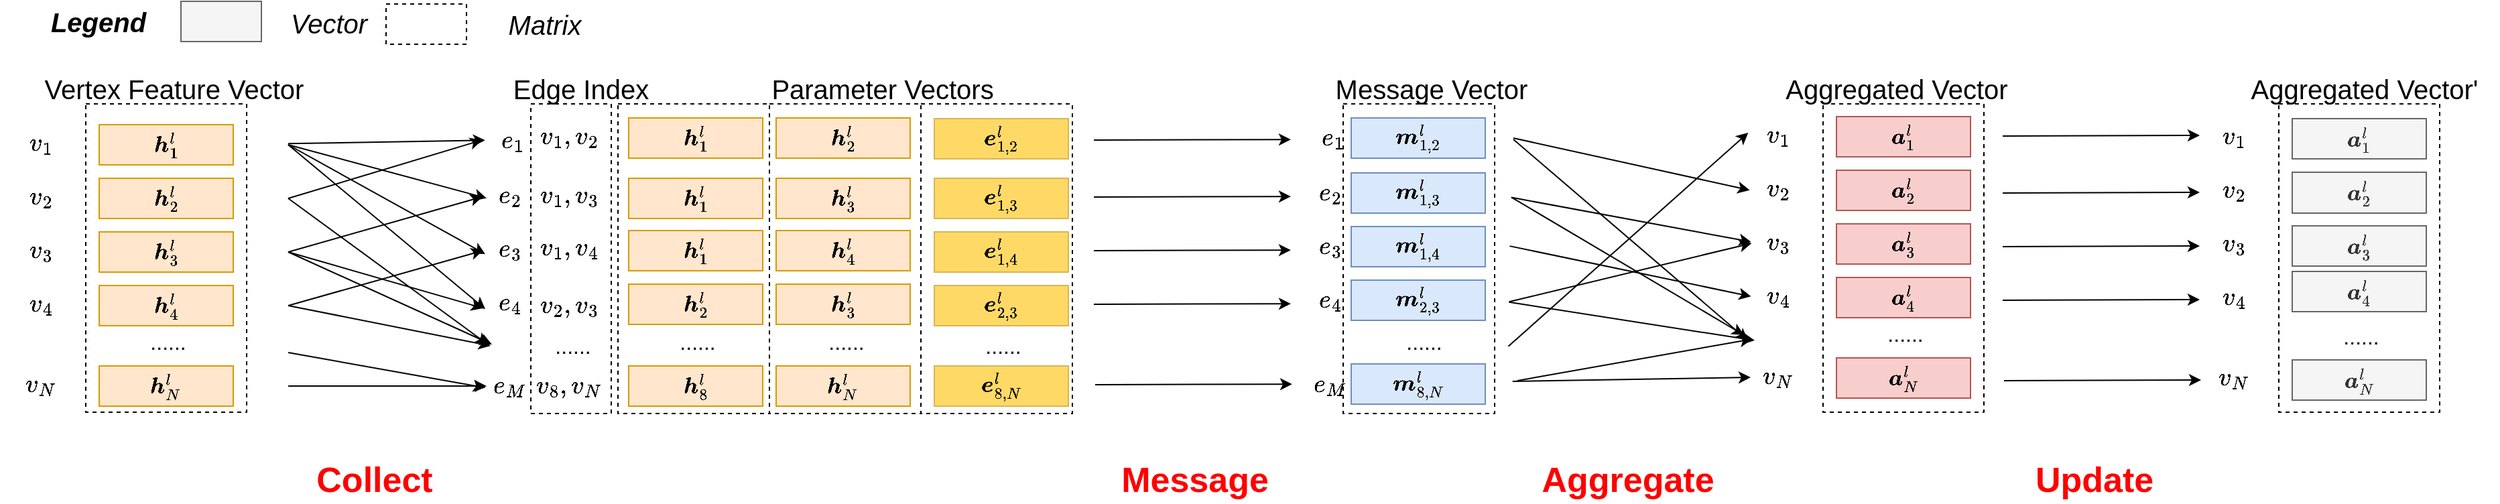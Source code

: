<mxfile version="13.4.5" type="device"><diagram id="7d_spmPPrRkwWKi_T90v" name="Page-1"><mxGraphModel dx="942" dy="529" grid="0" gridSize="10" guides="1" tooltips="1" connect="1" arrows="1" fold="1" page="1" pageScale="1" pageWidth="827" pageHeight="1169" math="1" shadow="0"><root><mxCell id="0"/><mxCell id="1" parent="0"/><mxCell id="UmM-v_l7N6T2tAuwny3m-7" value="" style="rounded=0;whiteSpace=wrap;html=1;fontSize=20;fillColor=none;dashed=1;" parent="1" vertex="1"><mxGeometry x="713" y="154.5" width="113" height="231" as="geometry"/></mxCell><mxCell id="ufhLoJa_MCeU1jCgJALP-48" value="" style="rounded=0;whiteSpace=wrap;html=1;fontSize=20;fillColor=none;dashed=1;" parent="1" vertex="1"><mxGeometry x="422" y="154.5" width="60" height="231" as="geometry"/></mxCell><mxCell id="ufhLoJa_MCeU1jCgJALP-108" value="" style="rounded=0;whiteSpace=wrap;html=1;fontSize=20;fillColor=none;dashed=1;" parent="1" vertex="1"><mxGeometry x="1028" y="154.5" width="113" height="231" as="geometry"/></mxCell><mxCell id="ufhLoJa_MCeU1jCgJALP-45" value="" style="rounded=0;whiteSpace=wrap;html=1;fontSize=20;fillColor=none;dashed=1;" parent="1" vertex="1"><mxGeometry x="487" y="154.5" width="113" height="231" as="geometry"/></mxCell><mxCell id="ufhLoJa_MCeU1jCgJALP-46" value="" style="rounded=0;whiteSpace=wrap;html=1;fontSize=20;fillColor=none;dashed=1;" parent="1" vertex="1"><mxGeometry x="600" y="154.5" width="113" height="231" as="geometry"/></mxCell><mxCell id="ufhLoJa_MCeU1jCgJALP-44" value="" style="rounded=0;whiteSpace=wrap;html=1;fontSize=20;fillColor=none;dashed=1;" parent="1" vertex="1"><mxGeometry x="90" y="154.5" width="120" height="230" as="geometry"/></mxCell><mxCell id="ufhLoJa_MCeU1jCgJALP-1" value="&lt;font style=&quot;font-size: 14px&quot;&gt;\(\boldsymbol h_1^l\)&lt;/font&gt;" style="rounded=0;whiteSpace=wrap;html=1;fillColor=#ffe6cc;strokeColor=#d79b00;" parent="1" vertex="1"><mxGeometry x="100" y="170" width="100" height="30" as="geometry"/></mxCell><mxCell id="ufhLoJa_MCeU1jCgJALP-2" value="\(v_1\)" style="text;html=1;align=center;verticalAlign=middle;resizable=0;points=[];autosize=1;fontSize=16;" parent="1" vertex="1"><mxGeometry x="26" y="174" width="60" height="20" as="geometry"/></mxCell><mxCell id="ufhLoJa_MCeU1jCgJALP-3" value="&lt;font style=&quot;font-size: 14px&quot;&gt;\(\boldsymbol&amp;nbsp;&lt;br&gt;h_2^l\)&lt;/font&gt;" style="rounded=0;whiteSpace=wrap;html=1;fillColor=#ffe6cc;strokeColor=#d79b00;" parent="1" vertex="1"><mxGeometry x="100" y="210" width="100" height="30" as="geometry"/></mxCell><mxCell id="ufhLoJa_MCeU1jCgJALP-4" value="\(v_2\)" style="text;html=1;align=center;verticalAlign=middle;resizable=0;points=[];autosize=1;fontSize=16;" parent="1" vertex="1"><mxGeometry x="26" y="214" width="60" height="20" as="geometry"/></mxCell><mxCell id="ufhLoJa_MCeU1jCgJALP-5" value="&lt;font style=&quot;font-size: 14px&quot;&gt;\(\boldsymbol&amp;nbsp;&lt;br&gt;h_3^l\)&lt;/font&gt;" style="rounded=0;whiteSpace=wrap;html=1;fillColor=#ffe6cc;strokeColor=#d79b00;" parent="1" vertex="1"><mxGeometry x="100" y="250" width="100" height="30" as="geometry"/></mxCell><mxCell id="ufhLoJa_MCeU1jCgJALP-6" value="\(v_3\)" style="text;html=1;align=center;verticalAlign=middle;resizable=0;points=[];autosize=1;fontSize=16;" parent="1" vertex="1"><mxGeometry x="26" y="254" width="60" height="20" as="geometry"/></mxCell><mxCell id="ufhLoJa_MCeU1jCgJALP-7" value="&lt;font style=&quot;font-size: 14px&quot;&gt;\(\boldsymbol&amp;nbsp;&lt;br&gt;h_4^l\)&lt;/font&gt;" style="rounded=0;whiteSpace=wrap;html=1;fillColor=#ffe6cc;strokeColor=#d79b00;" parent="1" vertex="1"><mxGeometry x="100" y="290" width="100" height="30" as="geometry"/></mxCell><mxCell id="ufhLoJa_MCeU1jCgJALP-8" value="\(v_4\)" style="text;html=1;align=center;verticalAlign=middle;resizable=0;points=[];autosize=1;fontSize=16;" parent="1" vertex="1"><mxGeometry x="26" y="294" width="60" height="20" as="geometry"/></mxCell><mxCell id="ufhLoJa_MCeU1jCgJALP-9" value="&lt;font style=&quot;font-size: 14px&quot;&gt;\(\boldsymbol&amp;nbsp;&lt;br&gt;h_N^l\)&lt;/font&gt;" style="rounded=0;whiteSpace=wrap;html=1;fillColor=#ffe6cc;strokeColor=#d79b00;" parent="1" vertex="1"><mxGeometry x="100" y="350" width="100" height="30" as="geometry"/></mxCell><mxCell id="ufhLoJa_MCeU1jCgJALP-10" value="\(v_N\)" style="text;html=1;align=center;verticalAlign=middle;resizable=0;points=[];autosize=1;fontSize=16;" parent="1" vertex="1"><mxGeometry x="26" y="354" width="60" height="20" as="geometry"/></mxCell><mxCell id="ufhLoJa_MCeU1jCgJALP-13" value="Vertex Feature Vector" style="text;html=1;strokeColor=none;fillColor=none;align=center;verticalAlign=middle;whiteSpace=wrap;rounded=0;fontSize=20;fontFamily=Arial;" parent="1" vertex="1"><mxGeometry x="56" y="132.5" width="200" height="20" as="geometry"/></mxCell><mxCell id="ufhLoJa_MCeU1jCgJALP-14" value="Parameter Vectors" style="text;html=1;strokeColor=none;fillColor=none;align=center;verticalAlign=middle;whiteSpace=wrap;rounded=0;fontSize=20;fontFamily=Arial;" parent="1" vertex="1"><mxGeometry x="569" y="132.5" width="231" height="20" as="geometry"/></mxCell><mxCell id="ufhLoJa_MCeU1jCgJALP-15" value="&amp;nbsp;\(v_1,v_2\)" style="text;html=1;align=center;verticalAlign=middle;resizable=0;points=[];autosize=1;fontSize=16;" parent="1" vertex="1"><mxGeometry x="403" y="167.5" width="90" height="23" as="geometry"/></mxCell><mxCell id="ufhLoJa_MCeU1jCgJALP-16" value="\(v_1,v_3\)" style="text;html=1;align=center;verticalAlign=middle;resizable=0;points=[];autosize=1;fontSize=16;" parent="1" vertex="1"><mxGeometry x="407.0" y="211" width="86" height="23" as="geometry"/></mxCell><mxCell id="ufhLoJa_MCeU1jCgJALP-17" value="\(v_1,v_4\)" style="text;html=1;align=center;verticalAlign=middle;resizable=0;points=[];autosize=1;fontSize=16;" parent="1" vertex="1"><mxGeometry x="407.0" y="250" width="86" height="23" as="geometry"/></mxCell><mxCell id="ufhLoJa_MCeU1jCgJALP-18" value="\(v_2,v_3\)" style="text;html=1;align=center;verticalAlign=middle;resizable=0;points=[];autosize=1;fontSize=16;" parent="1" vertex="1"><mxGeometry x="407.0" y="293" width="86" height="23" as="geometry"/></mxCell><mxCell id="ufhLoJa_MCeU1jCgJALP-19" value="\(v_8,v_N\)" style="text;html=1;align=center;verticalAlign=middle;resizable=0;points=[];autosize=1;fontSize=16;" parent="1" vertex="1"><mxGeometry x="406" y="353.5" width="88" height="23" as="geometry"/></mxCell><mxCell id="ufhLoJa_MCeU1jCgJALP-22" value="......" style="text;html=1;align=center;verticalAlign=middle;resizable=0;points=[];autosize=1;fontSize=16;fontFamily=Arial;" parent="1" vertex="1"><mxGeometry x="527" y="320.5" width="37" height="23" as="geometry"/></mxCell><mxCell id="ufhLoJa_MCeU1jCgJALP-68" value="" style="endArrow=classic;html=1;fontSize=20;entryX=0.005;entryY=0.548;entryDx=0;entryDy=0;entryPerimeter=0;" parent="1" edge="1"><mxGeometry width="50" height="50" relative="1" as="geometry"><mxPoint x="241.0" y="184.137" as="sourcePoint"/><mxPoint x="387.845" y="181.604" as="targetPoint"/></mxGeometry></mxCell><mxCell id="ufhLoJa_MCeU1jCgJALP-69" value="" style="endArrow=classic;html=1;fontSize=20;entryX=0.006;entryY=0.471;entryDx=0;entryDy=0;entryPerimeter=0;exitX=1;exitY=0.5;exitDx=0;exitDy=0;" parent="1" edge="1"><mxGeometry width="50" height="50" relative="1" as="geometry"><mxPoint x="241.0" y="185" as="sourcePoint"/><mxPoint x="389.014" y="224.833" as="targetPoint"/></mxGeometry></mxCell><mxCell id="ufhLoJa_MCeU1jCgJALP-70" value="" style="endArrow=classic;html=1;fontSize=20;entryX=0;entryY=0.59;entryDx=0;entryDy=0;entryPerimeter=0;exitX=1;exitY=0.5;exitDx=0;exitDy=0;" parent="1" edge="1"><mxGeometry width="50" height="50" relative="1" as="geometry"><mxPoint x="241.0" y="185" as="sourcePoint"/><mxPoint x="388" y="266.57" as="targetPoint"/></mxGeometry></mxCell><mxCell id="ufhLoJa_MCeU1jCgJALP-71" value="" style="endArrow=classic;html=1;fontSize=20;entryX=0.006;entryY=0.633;entryDx=0;entryDy=0;entryPerimeter=0;exitX=1;exitY=0.5;exitDx=0;exitDy=0;" parent="1" edge="1"><mxGeometry width="50" height="50" relative="1" as="geometry"><mxPoint x="241.0" y="185" as="sourcePoint"/><mxPoint x="388.014" y="307.559" as="targetPoint"/></mxGeometry></mxCell><mxCell id="ufhLoJa_MCeU1jCgJALP-72" value="" style="endArrow=classic;html=1;fontSize=20;exitX=1;exitY=0.5;exitDx=0;exitDy=0;entryX=-0.008;entryY=0.543;entryDx=0;entryDy=0;entryPerimeter=0;" parent="1" edge="1"><mxGeometry width="50" height="50" relative="1" as="geometry"><mxPoint x="241.0" y="225" as="sourcePoint"/><mxPoint x="385.648" y="181.489" as="targetPoint"/></mxGeometry></mxCell><mxCell id="ufhLoJa_MCeU1jCgJALP-73" value="" style="endArrow=classic;html=1;fontSize=20;entryX=-0.012;entryY=0.425;entryDx=0;entryDy=0;entryPerimeter=0;exitX=1;exitY=0.5;exitDx=0;exitDy=0;" parent="1" edge="1"><mxGeometry width="50" height="50" relative="1" as="geometry"><mxPoint x="241.0" y="265" as="sourcePoint"/><mxPoint x="385.972" y="223.775" as="targetPoint"/></mxGeometry></mxCell><mxCell id="ufhLoJa_MCeU1jCgJALP-74" value="" style="endArrow=classic;html=1;fontSize=20;entryX=-0.009;entryY=0.473;entryDx=0;entryDy=0;entryPerimeter=0;exitX=1;exitY=0.5;exitDx=0;exitDy=0;" parent="1" edge="1"><mxGeometry width="50" height="50" relative="1" as="geometry"><mxPoint x="241.0" y="305" as="sourcePoint"/><mxPoint x="386.479" y="263.879" as="targetPoint"/></mxGeometry></mxCell><mxCell id="ufhLoJa_MCeU1jCgJALP-76" value="" style="endArrow=classic;html=1;fontSize=20;entryX=-0.003;entryY=0.607;entryDx=0;entryDy=0;entryPerimeter=0;exitX=1;exitY=0.5;exitDx=0;exitDy=0;" parent="1" edge="1"><mxGeometry width="50" height="50" relative="1" as="geometry"><mxPoint x="241.0" y="265" as="sourcePoint"/><mxPoint x="386.493" y="306.961" as="targetPoint"/></mxGeometry></mxCell><mxCell id="ufhLoJa_MCeU1jCgJALP-77" value="" style="endArrow=classic;html=1;fontSize=20;exitX=1;exitY=0.5;exitDx=0;exitDy=0;" parent="1" edge="1"><mxGeometry width="50" height="50" relative="1" as="geometry"><mxPoint x="241.0" y="365" as="sourcePoint"/><mxPoint x="389" y="365" as="targetPoint"/></mxGeometry></mxCell><mxCell id="ufhLoJa_MCeU1jCgJALP-78" value="" style="endArrow=classic;html=1;fontSize=20;exitX=1;exitY=0.5;exitDx=0;exitDy=0;" parent="1" edge="1"><mxGeometry width="50" height="50" relative="1" as="geometry"><mxPoint x="241.0" y="225" as="sourcePoint"/><mxPoint x="390" y="334" as="targetPoint"/></mxGeometry></mxCell><mxCell id="ufhLoJa_MCeU1jCgJALP-79" value="" style="endArrow=classic;html=1;fontSize=20;exitX=1;exitY=0.5;exitDx=0;exitDy=0;" parent="1" edge="1"><mxGeometry width="50" height="50" relative="1" as="geometry"><mxPoint x="241.0" y="265" as="sourcePoint"/><mxPoint x="393" y="334" as="targetPoint"/></mxGeometry></mxCell><mxCell id="ufhLoJa_MCeU1jCgJALP-80" value="" style="endArrow=classic;html=1;fontSize=20;exitX=1;exitY=0.5;exitDx=0;exitDy=0;" parent="1" edge="1"><mxGeometry width="50" height="50" relative="1" as="geometry"><mxPoint x="241.0" y="305" as="sourcePoint"/><mxPoint x="392" y="335" as="targetPoint"/></mxGeometry></mxCell><mxCell id="ufhLoJa_MCeU1jCgJALP-81" value="" style="endArrow=classic;html=1;fontSize=20;entryX=-0.006;entryY=0.555;entryDx=0;entryDy=0;entryPerimeter=0;" parent="1" edge="1"><mxGeometry width="50" height="50" relative="1" as="geometry"><mxPoint x="241" y="340" as="sourcePoint"/><mxPoint x="388.01" y="366.265" as="targetPoint"/></mxGeometry></mxCell><mxCell id="ufhLoJa_MCeU1jCgJALP-82" value="......" style="text;html=1;align=center;verticalAlign=middle;resizable=0;points=[];autosize=1;fontSize=16;fontFamily=Arial;" parent="1" vertex="1"><mxGeometry x="132" y="320.5" width="37" height="23" as="geometry"/></mxCell><mxCell id="ufhLoJa_MCeU1jCgJALP-83" value="Collect" style="text;html=1;align=center;verticalAlign=middle;resizable=0;points=[];autosize=1;fontSize=26;fontStyle=1;fontColor=#FF0000;fontFamily=Arial;" parent="1" vertex="1"><mxGeometry x="256" y="417.0" width="97" height="35" as="geometry"/></mxCell><mxCell id="ufhLoJa_MCeU1jCgJALP-84" value="" style="endArrow=classic;html=1;fontSize=20;" parent="1" edge="1"><mxGeometry width="50" height="50" relative="1" as="geometry"><mxPoint x="842" y="181.52" as="sourcePoint"/><mxPoint x="989" y="181.084" as="targetPoint"/></mxGeometry></mxCell><mxCell id="ufhLoJa_MCeU1jCgJALP-85" value="" style="group" parent="1" vertex="1" connectable="0"><mxGeometry x="495" y="165" width="210" height="30" as="geometry"/></mxCell><mxCell id="ufhLoJa_MCeU1jCgJALP-23" value="&lt;font style=&quot;font-size: 14px&quot;&gt;\(\boldsymbol&amp;nbsp;&lt;br&gt;h_1^l\)&lt;/font&gt;" style="rounded=0;whiteSpace=wrap;html=1;fillColor=#ffe6cc;strokeColor=#d79b00;" parent="ufhLoJa_MCeU1jCgJALP-85" vertex="1"><mxGeometry width="100" height="30" as="geometry"/></mxCell><mxCell id="ufhLoJa_MCeU1jCgJALP-25" value="&lt;font style=&quot;font-size: 14px&quot;&gt;\(\boldsymbol&amp;nbsp;&lt;br&gt;h_2^l\)&lt;/font&gt;" style="rounded=0;whiteSpace=wrap;html=1;fillColor=#ffe6cc;strokeColor=#d79b00;" parent="ufhLoJa_MCeU1jCgJALP-85" vertex="1"><mxGeometry x="110" width="100" height="30" as="geometry"/></mxCell><mxCell id="ufhLoJa_MCeU1jCgJALP-86" value="" style="group" parent="1" vertex="1" connectable="0"><mxGeometry x="495" y="210" width="210" height="30" as="geometry"/></mxCell><mxCell id="ufhLoJa_MCeU1jCgJALP-26" value="&lt;font style=&quot;font-size: 14px&quot;&gt;\(\boldsymbol&amp;nbsp;&lt;br&gt;h_1^l\)&lt;/font&gt;" style="rounded=0;whiteSpace=wrap;html=1;fillColor=#ffe6cc;strokeColor=#d79b00;" parent="ufhLoJa_MCeU1jCgJALP-86" vertex="1"><mxGeometry width="100" height="30" as="geometry"/></mxCell><mxCell id="ufhLoJa_MCeU1jCgJALP-28" value="&lt;font style=&quot;font-size: 14px&quot;&gt;\(\boldsymbol&amp;nbsp;&lt;br&gt;h_3^l\)&lt;/font&gt;" style="rounded=0;whiteSpace=wrap;html=1;fillColor=#ffe6cc;strokeColor=#d79b00;" parent="ufhLoJa_MCeU1jCgJALP-86" vertex="1"><mxGeometry x="110" width="100" height="30" as="geometry"/></mxCell><mxCell id="ufhLoJa_MCeU1jCgJALP-87" value="" style="group" parent="1" vertex="1" connectable="0"><mxGeometry x="495" y="249" width="210" height="30" as="geometry"/></mxCell><mxCell id="ufhLoJa_MCeU1jCgJALP-29" value="&lt;font style=&quot;font-size: 14px&quot;&gt;\(\boldsymbol&amp;nbsp;&lt;br&gt;h_1^l\)&lt;/font&gt;" style="rounded=0;whiteSpace=wrap;html=1;fillColor=#ffe6cc;strokeColor=#d79b00;" parent="ufhLoJa_MCeU1jCgJALP-87" vertex="1"><mxGeometry width="100" height="30" as="geometry"/></mxCell><mxCell id="ufhLoJa_MCeU1jCgJALP-30" value="&lt;font style=&quot;font-size: 14px&quot;&gt;\(\boldsymbol&amp;nbsp;&lt;br&gt;h_4^l\)&lt;/font&gt;" style="rounded=0;whiteSpace=wrap;html=1;fillColor=#ffe6cc;strokeColor=#d79b00;" parent="ufhLoJa_MCeU1jCgJALP-87" vertex="1"><mxGeometry x="110" width="100" height="30" as="geometry"/></mxCell><mxCell id="ufhLoJa_MCeU1jCgJALP-88" value="" style="group" parent="1" vertex="1" connectable="0"><mxGeometry x="495" y="289" width="210" height="30" as="geometry"/></mxCell><mxCell id="ufhLoJa_MCeU1jCgJALP-34" value="&lt;font style=&quot;font-size: 14px&quot;&gt;\(\boldsymbol&amp;nbsp;&lt;br&gt;h_2^l\)&lt;/font&gt;" style="rounded=0;whiteSpace=wrap;html=1;fillColor=#ffe6cc;strokeColor=#d79b00;" parent="ufhLoJa_MCeU1jCgJALP-88" vertex="1"><mxGeometry width="100" height="30" as="geometry"/></mxCell><mxCell id="ufhLoJa_MCeU1jCgJALP-35" value="&lt;font style=&quot;font-size: 14px&quot;&gt;\(\boldsymbol&amp;nbsp;&lt;br&gt;h_3^l\)&lt;/font&gt;" style="rounded=0;whiteSpace=wrap;html=1;fillColor=#ffe6cc;strokeColor=#d79b00;" parent="ufhLoJa_MCeU1jCgJALP-88" vertex="1"><mxGeometry x="110" width="100" height="30" as="geometry"/></mxCell><mxCell id="ufhLoJa_MCeU1jCgJALP-89" value="" style="group" parent="1" vertex="1" connectable="0"><mxGeometry x="495" y="350" width="210" height="30" as="geometry"/></mxCell><mxCell id="ufhLoJa_MCeU1jCgJALP-36" value="&lt;font style=&quot;font-size: 14px&quot;&gt;\(\boldsymbol&amp;nbsp;&lt;br&gt;h_8^l\)&lt;/font&gt;" style="rounded=0;whiteSpace=wrap;html=1;fillColor=#ffe6cc;strokeColor=#d79b00;" parent="ufhLoJa_MCeU1jCgJALP-89" vertex="1"><mxGeometry width="100" height="30" as="geometry"/></mxCell><mxCell id="ufhLoJa_MCeU1jCgJALP-37" value="&lt;font style=&quot;font-size: 14px&quot;&gt;\(\boldsymbol&amp;nbsp;&lt;br&gt;h_N^l\)&lt;/font&gt;" style="rounded=0;whiteSpace=wrap;html=1;fillColor=#ffe6cc;strokeColor=#d79b00;" parent="ufhLoJa_MCeU1jCgJALP-89" vertex="1"><mxGeometry x="110" width="100" height="30" as="geometry"/></mxCell><mxCell id="ufhLoJa_MCeU1jCgJALP-90" value="......" style="text;html=1;align=center;verticalAlign=middle;resizable=0;points=[];autosize=1;fontSize=16;fontFamily=Arial;" parent="1" vertex="1"><mxGeometry x="638.5" y="320.5" width="37" height="23" as="geometry"/></mxCell><mxCell id="ufhLoJa_MCeU1jCgJALP-100" value="" style="endArrow=classic;html=1;fontSize=20;" parent="1" edge="1"><mxGeometry width="50" height="50" relative="1" as="geometry"><mxPoint x="842" y="224.02" as="sourcePoint"/><mxPoint x="989" y="223.584" as="targetPoint"/></mxGeometry></mxCell><mxCell id="ufhLoJa_MCeU1jCgJALP-101" value="" style="endArrow=classic;html=1;fontSize=20;" parent="1" edge="1"><mxGeometry width="50" height="50" relative="1" as="geometry"><mxPoint x="842" y="264.02" as="sourcePoint"/><mxPoint x="989" y="263.584" as="targetPoint"/></mxGeometry></mxCell><mxCell id="ufhLoJa_MCeU1jCgJALP-102" value="" style="endArrow=classic;html=1;fontSize=20;" parent="1" edge="1"><mxGeometry width="50" height="50" relative="1" as="geometry"><mxPoint x="842" y="304.02" as="sourcePoint"/><mxPoint x="989" y="303.584" as="targetPoint"/></mxGeometry></mxCell><mxCell id="ufhLoJa_MCeU1jCgJALP-103" value="" style="endArrow=classic;html=1;fontSize=20;" parent="1" edge="1"><mxGeometry width="50" height="50" relative="1" as="geometry"><mxPoint x="843" y="364.02" as="sourcePoint"/><mxPoint x="990" y="363.584" as="targetPoint"/></mxGeometry></mxCell><mxCell id="ufhLoJa_MCeU1jCgJALP-60" value="......" style="text;html=1;align=center;verticalAlign=middle;resizable=0;points=[];autosize=1;fontSize=16;fontFamily=Arial;" parent="1" vertex="1"><mxGeometry x="1069" y="320.5" width="37" height="23" as="geometry"/></mxCell><mxCell id="ufhLoJa_MCeU1jCgJALP-107" value="Message Vector" style="text;html=1;strokeColor=none;fillColor=none;align=center;verticalAlign=middle;whiteSpace=wrap;rounded=0;fontSize=20;fontFamily=Arial;" parent="1" vertex="1"><mxGeometry x="994" y="132.5" width="200" height="20" as="geometry"/></mxCell><mxCell id="ufhLoJa_MCeU1jCgJALP-109" value="Message" style="text;html=1;align=center;verticalAlign=middle;resizable=0;points=[];autosize=1;fontSize=26;fontStyle=1;fontColor=#FF0000;fontFamily=Arial;" parent="1" vertex="1"><mxGeometry x="857" y="417" width="120" height="35" as="geometry"/></mxCell><mxCell id="ufhLoJa_MCeU1jCgJALP-112" value="" style="rounded=0;whiteSpace=wrap;html=1;fontSize=20;fillColor=none;dashed=1;" parent="1" vertex="1"><mxGeometry x="1386" y="154.5" width="120" height="230" as="geometry"/></mxCell><mxCell id="ufhLoJa_MCeU1jCgJALP-113" value="&lt;font style=&quot;font-size: 14px&quot;&gt;\(\boldsymbol&amp;nbsp;&lt;br&gt;a_1^l\)&lt;/font&gt;" style="rounded=0;whiteSpace=wrap;html=1;fillColor=#f8cecc;strokeColor=#b85450;" parent="1" vertex="1"><mxGeometry x="1396" y="164" width="100" height="30" as="geometry"/></mxCell><mxCell id="ufhLoJa_MCeU1jCgJALP-114" value="\(v_1\)" style="text;html=1;align=center;verticalAlign=middle;resizable=0;points=[];autosize=1;fontSize=16;" parent="1" vertex="1"><mxGeometry x="1322" y="168" width="60" height="20" as="geometry"/></mxCell><mxCell id="ufhLoJa_MCeU1jCgJALP-115" value="&lt;font style=&quot;font-size: 14px&quot;&gt;\(\boldsymbol&amp;nbsp;&lt;br&gt;a_2^l\)&lt;/font&gt;" style="rounded=0;whiteSpace=wrap;html=1;fillColor=#f8cecc;strokeColor=#b85450;" parent="1" vertex="1"><mxGeometry x="1396" y="204" width="100" height="30" as="geometry"/></mxCell><mxCell id="ufhLoJa_MCeU1jCgJALP-116" value="\(v_2\)" style="text;html=1;align=center;verticalAlign=middle;resizable=0;points=[];autosize=1;fontSize=16;" parent="1" vertex="1"><mxGeometry x="1322" y="208" width="60" height="20" as="geometry"/></mxCell><mxCell id="ufhLoJa_MCeU1jCgJALP-117" value="&lt;font style=&quot;font-size: 14px&quot;&gt;\(\boldsymbol&amp;nbsp;&lt;br&gt;a_3^l\)&lt;/font&gt;" style="rounded=0;whiteSpace=wrap;html=1;fillColor=#f8cecc;strokeColor=#b85450;" parent="1" vertex="1"><mxGeometry x="1396" y="244" width="100" height="30" as="geometry"/></mxCell><mxCell id="ufhLoJa_MCeU1jCgJALP-118" value="\(v_3\)" style="text;html=1;align=center;verticalAlign=middle;resizable=0;points=[];autosize=1;fontSize=16;" parent="1" vertex="1"><mxGeometry x="1322" y="248" width="60" height="20" as="geometry"/></mxCell><mxCell id="ufhLoJa_MCeU1jCgJALP-119" value="&lt;font style=&quot;font-size: 14px&quot;&gt;\(\boldsymbol&amp;nbsp;&lt;br&gt;a_4^l\)&lt;/font&gt;" style="rounded=0;whiteSpace=wrap;html=1;fillColor=#f8cecc;strokeColor=#b85450;" parent="1" vertex="1"><mxGeometry x="1396" y="284" width="100" height="30" as="geometry"/></mxCell><mxCell id="ufhLoJa_MCeU1jCgJALP-120" value="\(v_4\)" style="text;html=1;align=center;verticalAlign=middle;resizable=0;points=[];autosize=1;fontSize=16;" parent="1" vertex="1"><mxGeometry x="1322" y="288" width="60" height="20" as="geometry"/></mxCell><mxCell id="ufhLoJa_MCeU1jCgJALP-121" value="&lt;font style=&quot;font-size: 14px&quot;&gt;\(\boldsymbol&amp;nbsp;&lt;br&gt;a_N^l\)&lt;/font&gt;" style="rounded=0;whiteSpace=wrap;html=1;fillColor=#f8cecc;strokeColor=#b85450;" parent="1" vertex="1"><mxGeometry x="1396" y="344" width="100" height="30" as="geometry"/></mxCell><mxCell id="ufhLoJa_MCeU1jCgJALP-122" value="\(v_N\)" style="text;html=1;align=center;verticalAlign=middle;resizable=0;points=[];autosize=1;fontSize=16;" parent="1" vertex="1"><mxGeometry x="1322" y="348" width="60" height="20" as="geometry"/></mxCell><mxCell id="ufhLoJa_MCeU1jCgJALP-123" value="......" style="text;html=1;align=center;verticalAlign=middle;resizable=0;points=[];autosize=1;fontSize=16;fontFamily=Arial;" parent="1" vertex="1"><mxGeometry x="1428" y="314.5" width="37" height="23" as="geometry"/></mxCell><mxCell id="ufhLoJa_MCeU1jCgJALP-124" value="Aggregated Vector" style="text;html=1;strokeColor=none;fillColor=none;align=center;verticalAlign=middle;whiteSpace=wrap;rounded=0;fontSize=20;fontFamily=Arial;" parent="1" vertex="1"><mxGeometry x="1341" y="132.5" width="200" height="20" as="geometry"/></mxCell><mxCell id="ufhLoJa_MCeU1jCgJALP-125" value="" style="endArrow=classic;html=1;fontSize=20;entryX=-0.012;entryY=0.543;entryDx=0;entryDy=0;entryPerimeter=0;" parent="1" edge="1"><mxGeometry width="50" height="50" relative="1" as="geometry"><mxPoint x="1155" y="180" as="sourcePoint"/><mxPoint x="1331.28" y="218.86" as="targetPoint"/></mxGeometry></mxCell><mxCell id="ufhLoJa_MCeU1jCgJALP-126" value="" style="endArrow=classic;html=1;fontSize=20;exitX=1.021;exitY=0.3;exitDx=0;exitDy=0;exitPerimeter=0;entryX=0.006;entryY=0.472;entryDx=0;entryDy=0;entryPerimeter=0;" parent="1" edge="1"><mxGeometry width="50" height="50" relative="1" as="geometry"><mxPoint x="1153.373" y="224.3" as="sourcePoint"/><mxPoint x="1332.36" y="257.44" as="targetPoint"/></mxGeometry></mxCell><mxCell id="ufhLoJa_MCeU1jCgJALP-127" value="" style="endArrow=classic;html=1;fontSize=20;exitX=1.002;exitY=0.457;exitDx=0;exitDy=0;exitPerimeter=0;entryX=-0.012;entryY=0.507;entryDx=0;entryDy=0;entryPerimeter=0;" parent="1" edge="1"><mxGeometry width="50" height="50" relative="1" as="geometry"><mxPoint x="1152.226" y="260.567" as="sourcePoint"/><mxPoint x="1332.28" y="298.14" as="targetPoint"/></mxGeometry></mxCell><mxCell id="ufhLoJa_MCeU1jCgJALP-128" value="" style="endArrow=classic;html=1;fontSize=20;exitX=1.007;exitY=0.637;exitDx=0;exitDy=0;exitPerimeter=0;entryX=0.012;entryY=0.523;entryDx=0;entryDy=0;entryPerimeter=0;" parent="1" edge="1"><mxGeometry width="50" height="50" relative="1" as="geometry"><mxPoint x="1151.791" y="302.147" as="sourcePoint"/><mxPoint x="1332.72" y="258.46" as="targetPoint"/></mxGeometry></mxCell><mxCell id="ufhLoJa_MCeU1jCgJALP-129" value="" style="endArrow=classic;html=1;fontSize=20;exitX=1.03;exitY=0.894;exitDx=0;exitDy=0;exitPerimeter=0;" parent="1" edge="1"><mxGeometry width="50" height="50" relative="1" as="geometry"><mxPoint x="1154.39" y="361.514" as="sourcePoint"/><mxPoint x="1332.0" y="358.508" as="targetPoint"/></mxGeometry></mxCell><mxCell id="ufhLoJa_MCeU1jCgJALP-130" value="" style="endArrow=classic;html=1;fontSize=20;exitX=1.002;exitY=0.781;exitDx=0;exitDy=0;exitPerimeter=0;entryX=-0.03;entryY=0.398;entryDx=0;entryDy=0;entryPerimeter=0;" parent="1" edge="1"><mxGeometry width="50" height="50" relative="1" as="geometry"><mxPoint x="1151.226" y="335.411" as="sourcePoint"/><mxPoint x="1330.2" y="175.96" as="targetPoint"/></mxGeometry></mxCell><mxCell id="ufhLoJa_MCeU1jCgJALP-131" value="" style="endArrow=classic;html=1;fontSize=20;exitX=1.024;exitY=0.3;exitDx=0;exitDy=0;exitPerimeter=0;" parent="1" edge="1"><mxGeometry width="50" height="50" relative="1" as="geometry"><mxPoint x="1153.712" y="224.3" as="sourcePoint"/><mxPoint x="1327" y="327" as="targetPoint"/></mxGeometry></mxCell><mxCell id="ufhLoJa_MCeU1jCgJALP-132" value="" style="endArrow=classic;html=1;fontSize=20;" parent="1" edge="1"><mxGeometry width="50" height="50" relative="1" as="geometry"><mxPoint x="1155" y="181" as="sourcePoint"/><mxPoint x="1330" y="331" as="targetPoint"/></mxGeometry></mxCell><mxCell id="ufhLoJa_MCeU1jCgJALP-133" value="" style="endArrow=classic;html=1;fontSize=20;exitX=1.006;exitY=0.638;exitDx=0;exitDy=0;exitPerimeter=0;" parent="1" edge="1"><mxGeometry width="50" height="50" relative="1" as="geometry"><mxPoint x="1151.678" y="302.378" as="sourcePoint"/><mxPoint x="1335" y="331" as="targetPoint"/></mxGeometry></mxCell><mxCell id="ufhLoJa_MCeU1jCgJALP-134" value="" style="endArrow=classic;html=1;fontSize=20;" parent="1" edge="1"><mxGeometry width="50" height="50" relative="1" as="geometry"><mxPoint x="1158" y="361" as="sourcePoint"/><mxPoint x="1333" y="330" as="targetPoint"/></mxGeometry></mxCell><mxCell id="ufhLoJa_MCeU1jCgJALP-135" value="Aggregate" style="text;html=1;align=center;verticalAlign=middle;resizable=0;points=[];autosize=1;fontSize=26;fontStyle=1;fontColor=#FF0000;fontFamily=Arial;" parent="1" vertex="1"><mxGeometry x="1171" y="417" width="138" height="35" as="geometry"/></mxCell><mxCell id="ufhLoJa_MCeU1jCgJALP-136" value="" style="rounded=0;whiteSpace=wrap;html=1;fontSize=20;fillColor=none;dashed=1;" parent="1" vertex="1"><mxGeometry x="314" y="80" width="60" height="30" as="geometry"/></mxCell><mxCell id="ufhLoJa_MCeU1jCgJALP-137" value="Vector" style="text;html=1;align=center;verticalAlign=middle;resizable=0;points=[];autosize=1;fontSize=20;fontColor=#000000;fontStyle=2;fontFamily=Arial;" parent="1" vertex="1"><mxGeometry x="237.5" y="80" width="67" height="28" as="geometry"/></mxCell><mxCell id="UiYdOcZQp-1xLHzn9t10-1" value="" style="endArrow=classic;html=1;fontSize=20;" parent="1" edge="1"><mxGeometry width="50" height="50" relative="1" as="geometry"><mxPoint x="1520" y="178.44" as="sourcePoint"/><mxPoint x="1667" y="178.004" as="targetPoint"/></mxGeometry></mxCell><mxCell id="UiYdOcZQp-1xLHzn9t10-2" value="" style="endArrow=classic;html=1;fontSize=20;" parent="1" edge="1"><mxGeometry width="50" height="50" relative="1" as="geometry"><mxPoint x="1520" y="220.94" as="sourcePoint"/><mxPoint x="1667" y="220.504" as="targetPoint"/></mxGeometry></mxCell><mxCell id="UiYdOcZQp-1xLHzn9t10-3" value="" style="endArrow=classic;html=1;fontSize=20;" parent="1" edge="1"><mxGeometry width="50" height="50" relative="1" as="geometry"><mxPoint x="1520" y="260.94" as="sourcePoint"/><mxPoint x="1667" y="260.504" as="targetPoint"/></mxGeometry></mxCell><mxCell id="UiYdOcZQp-1xLHzn9t10-4" value="" style="endArrow=classic;html=1;fontSize=20;" parent="1" edge="1"><mxGeometry width="50" height="50" relative="1" as="geometry"><mxPoint x="1520" y="300.94" as="sourcePoint"/><mxPoint x="1667" y="300.504" as="targetPoint"/></mxGeometry></mxCell><mxCell id="UiYdOcZQp-1xLHzn9t10-5" value="" style="endArrow=classic;html=1;fontSize=20;" parent="1" edge="1"><mxGeometry width="50" height="50" relative="1" as="geometry"><mxPoint x="1521" y="360.94" as="sourcePoint"/><mxPoint x="1668" y="360.504" as="targetPoint"/></mxGeometry></mxCell><mxCell id="UiYdOcZQp-1xLHzn9t10-7" value="" style="rounded=0;whiteSpace=wrap;html=1;fontSize=20;fillColor=none;dashed=1;" parent="1" vertex="1"><mxGeometry x="1726" y="154.5" width="120" height="230" as="geometry"/></mxCell><mxCell id="UiYdOcZQp-1xLHzn9t10-8" value="&lt;font style=&quot;font-size: 14px&quot;&gt;\(\boldsymbol a_1^l\)&lt;/font&gt;" style="rounded=0;whiteSpace=wrap;html=1;fillColor=#f5f5f5;strokeColor=#666666;fontColor=#333333;" parent="1" vertex="1"><mxGeometry x="1736" y="165.5" width="100" height="30" as="geometry"/></mxCell><mxCell id="UiYdOcZQp-1xLHzn9t10-9" value="\(v_1\)" style="text;html=1;align=center;verticalAlign=middle;resizable=0;points=[];autosize=1;fontSize=16;" parent="1" vertex="1"><mxGeometry x="1662" y="168.5" width="60" height="20" as="geometry"/></mxCell><mxCell id="UiYdOcZQp-1xLHzn9t10-10" value="&lt;font style=&quot;font-size: 14px&quot;&gt;\(\boldsymbol&amp;nbsp;&lt;br&gt;a_2^l\)&lt;/font&gt;" style="rounded=0;whiteSpace=wrap;html=1;fillColor=#f5f5f5;strokeColor=#666666;fontColor=#333333;" parent="1" vertex="1"><mxGeometry x="1736" y="205.5" width="100" height="30.5" as="geometry"/></mxCell><mxCell id="UiYdOcZQp-1xLHzn9t10-11" value="\(v_2\)" style="text;html=1;align=center;verticalAlign=middle;resizable=0;points=[];autosize=1;fontSize=16;" parent="1" vertex="1"><mxGeometry x="1662" y="208.5" width="60" height="20" as="geometry"/></mxCell><mxCell id="UiYdOcZQp-1xLHzn9t10-12" value="&lt;font style=&quot;font-size: 14px&quot;&gt;\(\boldsymbol&amp;nbsp;&lt;br&gt;a_3^l\)&lt;/font&gt;" style="rounded=0;whiteSpace=wrap;html=1;fillColor=#f5f5f5;strokeColor=#666666;fontColor=#333333;" parent="1" vertex="1"><mxGeometry x="1736" y="245.5" width="100" height="30" as="geometry"/></mxCell><mxCell id="UiYdOcZQp-1xLHzn9t10-13" value="\(v_3\)" style="text;html=1;align=center;verticalAlign=middle;resizable=0;points=[];autosize=1;fontSize=16;" parent="1" vertex="1"><mxGeometry x="1662" y="248.5" width="60" height="20" as="geometry"/></mxCell><mxCell id="UiYdOcZQp-1xLHzn9t10-14" value="&lt;font style=&quot;font-size: 14px&quot;&gt;\(\boldsymbol&amp;nbsp;&lt;br&gt;a_4^l\)&lt;/font&gt;" style="rounded=0;whiteSpace=wrap;html=1;fillColor=#f5f5f5;strokeColor=#666666;fontColor=#333333;" parent="1" vertex="1"><mxGeometry x="1736" y="279.5" width="100" height="30" as="geometry"/></mxCell><mxCell id="UiYdOcZQp-1xLHzn9t10-15" value="\(v_4\)" style="text;html=1;align=center;verticalAlign=middle;resizable=0;points=[];autosize=1;fontSize=16;" parent="1" vertex="1"><mxGeometry x="1662" y="288.5" width="60" height="20" as="geometry"/></mxCell><mxCell id="UiYdOcZQp-1xLHzn9t10-16" value="&lt;font style=&quot;font-size: 14px&quot;&gt;\( \boldsymbol&amp;nbsp;&lt;br&gt;a_N^l\)&lt;/font&gt;" style="rounded=0;whiteSpace=wrap;html=1;fillColor=#f5f5f5;strokeColor=#666666;fontColor=#333333;" parent="1" vertex="1"><mxGeometry x="1736" y="345.5" width="100" height="30" as="geometry"/></mxCell><mxCell id="UiYdOcZQp-1xLHzn9t10-17" value="\(v_N\)" style="text;html=1;align=center;verticalAlign=middle;resizable=0;points=[];autosize=1;fontSize=16;" parent="1" vertex="1"><mxGeometry x="1662" y="348.5" width="60" height="20" as="geometry"/></mxCell><mxCell id="UiYdOcZQp-1xLHzn9t10-18" value="......" style="text;html=1;align=center;verticalAlign=middle;resizable=0;points=[];autosize=1;fontSize=16;fontFamily=Arial;" parent="1" vertex="1"><mxGeometry x="1768" y="316" width="37" height="23" as="geometry"/></mxCell><mxCell id="UiYdOcZQp-1xLHzn9t10-19" value="Aggregated Vector'" style="text;html=1;strokeColor=none;fillColor=none;align=center;verticalAlign=middle;whiteSpace=wrap;rounded=0;fontSize=20;fontFamily=Arial;" parent="1" vertex="1"><mxGeometry x="1690" y="132.5" width="200" height="20" as="geometry"/></mxCell><mxCell id="UiYdOcZQp-1xLHzn9t10-20" value="Update" style="text;html=1;align=center;verticalAlign=middle;resizable=0;points=[];autosize=1;fontSize=26;fontStyle=1;fontColor=#FF0000;fontFamily=Arial;" parent="1" vertex="1"><mxGeometry x="1539" y="417" width="98" height="35" as="geometry"/></mxCell><mxCell id="mq04vkbyVxY1fMVWa1vZ-1" value="Edge Index" style="text;html=1;align=center;verticalAlign=middle;resizable=0;points=[];autosize=1;fontSize=20;fontStyle=0;fontFamily=Arial;" parent="1" vertex="1"><mxGeometry x="403" y="128.5" width="111" height="28" as="geometry"/></mxCell><mxCell id="UmM-v_l7N6T2tAuwny3m-1" value="&lt;font style=&quot;font-size: 14px&quot;&gt;\(\boldsymbol&amp;nbsp;&lt;br&gt;e_{1,2}^l\)&lt;/font&gt;" style="rounded=0;whiteSpace=wrap;html=1;fillColor=#FFD966;strokeColor=#d6b656;" parent="1" vertex="1"><mxGeometry x="723" y="165.5" width="100" height="30" as="geometry"/></mxCell><mxCell id="UmM-v_l7N6T2tAuwny3m-2" value="&lt;font style=&quot;font-size: 14px&quot;&gt;\(\boldsymbol&amp;nbsp;&lt;br&gt;e_{1,3}^l\)&lt;/font&gt;" style="rounded=0;whiteSpace=wrap;html=1;fillColor=#FFD966;strokeColor=#d6b656;" parent="1" vertex="1"><mxGeometry x="723" y="210" width="100" height="30" as="geometry"/></mxCell><mxCell id="UmM-v_l7N6T2tAuwny3m-3" value="&lt;font style=&quot;font-size: 14px&quot;&gt;\(\boldsymbol&amp;nbsp;&lt;br&gt;e_{1,4}^l\)&lt;/font&gt;" style="rounded=0;whiteSpace=wrap;html=1;fillColor=#FFD966;strokeColor=#d6b656;" parent="1" vertex="1"><mxGeometry x="723" y="250" width="100" height="30" as="geometry"/></mxCell><mxCell id="UmM-v_l7N6T2tAuwny3m-4" value="&lt;font style=&quot;font-size: 14px&quot;&gt;\(\boldsymbol&amp;nbsp;&lt;br&gt;e_{2,3}^l\)&lt;/font&gt;" style="rounded=0;whiteSpace=wrap;html=1;fillColor=#FFD966;strokeColor=#d6b656;" parent="1" vertex="1"><mxGeometry x="723" y="290" width="100" height="30" as="geometry"/></mxCell><mxCell id="UmM-v_l7N6T2tAuwny3m-5" value="&lt;font style=&quot;font-size: 14px&quot;&gt;\(\boldsymbol&amp;nbsp;&lt;br&gt;e_{8,N}^l\)&lt;/font&gt;" style="rounded=0;whiteSpace=wrap;html=1;fillColor=#FFD966;strokeColor=#d6b656;" parent="1" vertex="1"><mxGeometry x="723" y="350" width="100" height="30" as="geometry"/></mxCell><mxCell id="UmM-v_l7N6T2tAuwny3m-6" value="......" style="text;html=1;align=center;verticalAlign=middle;resizable=0;points=[];autosize=1;fontSize=16;fontFamily=Arial;" parent="1" vertex="1"><mxGeometry x="755" y="323" width="37" height="23" as="geometry"/></mxCell><mxCell id="UmM-v_l7N6T2tAuwny3m-10" value="......" style="text;html=1;align=center;verticalAlign=middle;resizable=0;points=[];autosize=1;fontSize=16;fontFamily=Arial;" parent="1" vertex="1"><mxGeometry x="434" y="323" width="37" height="23" as="geometry"/></mxCell><mxCell id="ufhLoJa_MCeU1jCgJALP-61" value="&lt;font style=&quot;font-size: 14px&quot;&gt;\(\boldsymbol&amp;nbsp;&lt;br&gt;m_{1,2}^l\)&lt;/font&gt;" style="rounded=0;whiteSpace=wrap;html=1;fillColor=#dae8fc;strokeColor=#6c8ebf;" parent="1" vertex="1"><mxGeometry x="1034" y="165" width="100" height="30" as="geometry"/></mxCell><mxCell id="ufhLoJa_MCeU1jCgJALP-93" value="\(e_1\)" style="text;html=1;align=center;verticalAlign=middle;resizable=0;points=[];autosize=1;fontSize=16;" parent="1" vertex="1"><mxGeometry x="991" y="168.5" width="57" height="23" as="geometry"/></mxCell><mxCell id="ufhLoJa_MCeU1jCgJALP-56" value="\(e_2\)" style="text;html=1;align=center;verticalAlign=middle;resizable=0;points=[];autosize=1;fontSize=16;" parent="1" vertex="1"><mxGeometry x="988" y="211.0" width="60" height="20" as="geometry"/></mxCell><mxCell id="ufhLoJa_MCeU1jCgJALP-64" value="&lt;font style=&quot;font-size: 14px&quot;&gt;\(\boldsymbol&amp;nbsp;&lt;br&gt;m_{1,3}^l\)&lt;/font&gt;" style="rounded=0;whiteSpace=wrap;html=1;fillColor=#dae8fc;strokeColor=#6c8ebf;" parent="1" vertex="1"><mxGeometry x="1034" y="206" width="100" height="30" as="geometry"/></mxCell><mxCell id="ufhLoJa_MCeU1jCgJALP-57" value="\(e_3\)" style="text;html=1;align=center;verticalAlign=middle;resizable=0;points=[];autosize=1;fontSize=16;" parent="1" vertex="1"><mxGeometry x="988" y="251" width="60" height="20" as="geometry"/></mxCell><mxCell id="ufhLoJa_MCeU1jCgJALP-65" value="&lt;font style=&quot;font-size: 14px&quot;&gt;\(\boldsymbol&amp;nbsp;&lt;br&gt;m_{1,4}^l\)&lt;/font&gt;" style="rounded=0;whiteSpace=wrap;html=1;fillColor=#dae8fc;strokeColor=#6c8ebf;" parent="1" vertex="1"><mxGeometry x="1034" y="246" width="100" height="30" as="geometry"/></mxCell><mxCell id="ufhLoJa_MCeU1jCgJALP-58" value="\(e_4\)" style="text;html=1;align=center;verticalAlign=middle;resizable=0;points=[];autosize=1;fontSize=16;" parent="1" vertex="1"><mxGeometry x="988" y="291" width="60" height="20" as="geometry"/></mxCell><mxCell id="ufhLoJa_MCeU1jCgJALP-66" value="&lt;font style=&quot;font-size: 14px&quot;&gt;\(\boldsymbol&amp;nbsp;&lt;br&gt;m_{2,3}^l\)&lt;/font&gt;" style="rounded=0;whiteSpace=wrap;html=1;fillColor=#dae8fc;strokeColor=#6c8ebf;" parent="1" vertex="1"><mxGeometry x="1034" y="286" width="100" height="30" as="geometry"/></mxCell><mxCell id="ufhLoJa_MCeU1jCgJALP-59" value="\(e_M\)" style="text;html=1;align=center;verticalAlign=middle;resizable=0;points=[];autosize=1;fontSize=16;" parent="1" vertex="1"><mxGeometry x="987" y="352" width="61" height="23" as="geometry"/></mxCell><mxCell id="ufhLoJa_MCeU1jCgJALP-67" value="&lt;font style=&quot;font-size: 14px&quot;&gt;\(\boldsymbol&amp;nbsp;&lt;br&gt;m_{8,N}^l\)&lt;/font&gt;" style="rounded=0;whiteSpace=wrap;html=1;fillColor=#dae8fc;strokeColor=#6c8ebf;" parent="1" vertex="1"><mxGeometry x="1034" y="348.5" width="100" height="30" as="geometry"/></mxCell><mxCell id="UmM-v_l7N6T2tAuwny3m-11" value="\(e_1\)" style="text;html=1;align=center;verticalAlign=middle;resizable=0;points=[];autosize=1;fontSize=16;" parent="1" vertex="1"><mxGeometry x="379" y="170.0" width="57" height="23" as="geometry"/></mxCell><mxCell id="UmM-v_l7N6T2tAuwny3m-12" value="\(e_2\)" style="text;html=1;align=center;verticalAlign=middle;resizable=0;points=[];autosize=1;fontSize=16;" parent="1" vertex="1"><mxGeometry x="376" y="212.5" width="60" height="20" as="geometry"/></mxCell><mxCell id="UmM-v_l7N6T2tAuwny3m-13" value="\(e_3\)" style="text;html=1;align=center;verticalAlign=middle;resizable=0;points=[];autosize=1;fontSize=16;" parent="1" vertex="1"><mxGeometry x="376" y="252.5" width="60" height="20" as="geometry"/></mxCell><mxCell id="UmM-v_l7N6T2tAuwny3m-14" value="\(e_4\)" style="text;html=1;align=center;verticalAlign=middle;resizable=0;points=[];autosize=1;fontSize=16;" parent="1" vertex="1"><mxGeometry x="376" y="292.5" width="60" height="20" as="geometry"/></mxCell><mxCell id="UmM-v_l7N6T2tAuwny3m-15" value="\(e_M\)" style="text;html=1;align=center;verticalAlign=middle;resizable=0;points=[];autosize=1;fontSize=16;" parent="1" vertex="1"><mxGeometry x="375" y="353.5" width="61" height="23" as="geometry"/></mxCell><mxCell id="OI05lERXii0JqvpLlkbl-1" value="" style="rounded=0;whiteSpace=wrap;html=1;fillColor=#f5f5f5;strokeColor=#666666;fontColor=#333333;" parent="1" vertex="1"><mxGeometry x="161" y="78" width="60" height="30" as="geometry"/></mxCell><mxCell id="OI05lERXii0JqvpLlkbl-3" value="Matrix" style="text;html=1;align=center;verticalAlign=middle;resizable=0;points=[];autosize=1;fontSize=20;fontColor=#000000;fontStyle=2;fontFamily=Arial;" parent="1" vertex="1"><mxGeometry x="399" y="81" width="65" height="28" as="geometry"/></mxCell><mxCell id="OI05lERXii0JqvpLlkbl-4" value="Legend" style="text;html=1;align=center;verticalAlign=middle;resizable=0;points=[];autosize=1;fontSize=20;fontColor=#000000;fontStyle=3;fontFamily=Arial;" parent="1" vertex="1"><mxGeometry x="58" y="79" width="81" height="28" as="geometry"/></mxCell></root></mxGraphModel></diagram></mxfile>